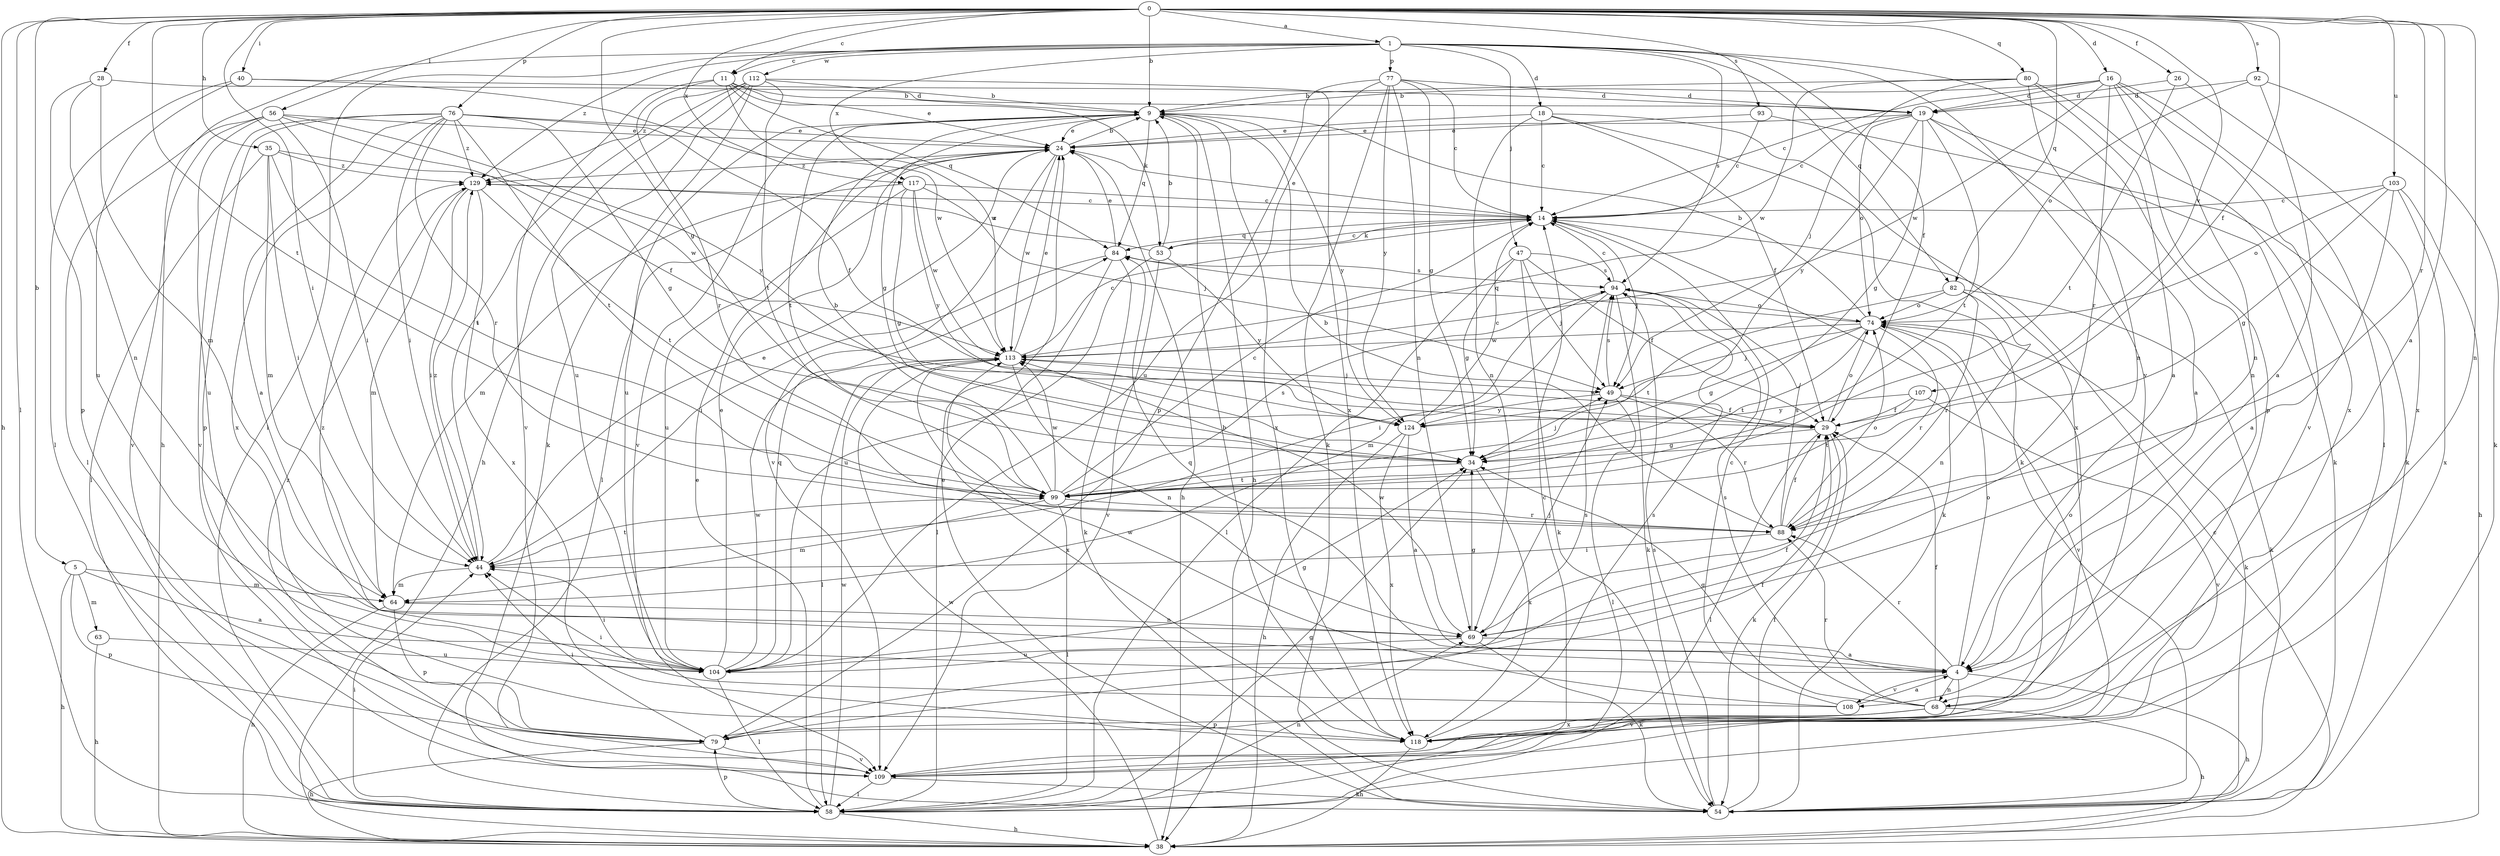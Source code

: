 strict digraph  {
0;
1;
4;
5;
9;
11;
14;
16;
18;
19;
24;
26;
28;
29;
34;
35;
38;
40;
44;
47;
49;
53;
54;
56;
58;
63;
64;
68;
69;
74;
76;
77;
79;
80;
82;
84;
88;
92;
93;
94;
99;
103;
104;
107;
108;
109;
112;
113;
117;
118;
124;
129;
0 -> 1  [label=a];
0 -> 4  [label=a];
0 -> 5  [label=b];
0 -> 9  [label=b];
0 -> 11  [label=c];
0 -> 16  [label=d];
0 -> 26  [label=f];
0 -> 28  [label=f];
0 -> 29  [label=f];
0 -> 34  [label=g];
0 -> 35  [label=h];
0 -> 38  [label=h];
0 -> 40  [label=i];
0 -> 44  [label=i];
0 -> 56  [label=l];
0 -> 58  [label=l];
0 -> 68  [label=n];
0 -> 76  [label=p];
0 -> 80  [label=q];
0 -> 82  [label=q];
0 -> 88  [label=r];
0 -> 92  [label=s];
0 -> 93  [label=s];
0 -> 99  [label=t];
0 -> 103  [label=u];
0 -> 107  [label=v];
0 -> 117  [label=x];
1 -> 11  [label=c];
1 -> 18  [label=d];
1 -> 29  [label=f];
1 -> 38  [label=h];
1 -> 47  [label=j];
1 -> 58  [label=l];
1 -> 68  [label=n];
1 -> 77  [label=p];
1 -> 82  [label=q];
1 -> 94  [label=s];
1 -> 108  [label=v];
1 -> 112  [label=w];
1 -> 117  [label=x];
1 -> 129  [label=z];
4 -> 38  [label=h];
4 -> 68  [label=n];
4 -> 74  [label=o];
4 -> 84  [label=q];
4 -> 88  [label=r];
4 -> 108  [label=v];
4 -> 109  [label=v];
5 -> 4  [label=a];
5 -> 38  [label=h];
5 -> 63  [label=m];
5 -> 64  [label=m];
5 -> 79  [label=p];
9 -> 24  [label=e];
9 -> 34  [label=g];
9 -> 38  [label=h];
9 -> 84  [label=q];
9 -> 99  [label=t];
9 -> 104  [label=u];
9 -> 109  [label=v];
9 -> 118  [label=x];
9 -> 124  [label=y];
11 -> 9  [label=b];
11 -> 24  [label=e];
11 -> 53  [label=k];
11 -> 84  [label=q];
11 -> 88  [label=r];
11 -> 109  [label=v];
11 -> 113  [label=w];
14 -> 24  [label=e];
14 -> 49  [label=j];
14 -> 53  [label=k];
14 -> 54  [label=k];
14 -> 84  [label=q];
16 -> 9  [label=b];
16 -> 14  [label=c];
16 -> 19  [label=d];
16 -> 58  [label=l];
16 -> 69  [label=n];
16 -> 79  [label=p];
16 -> 88  [label=r];
16 -> 113  [label=w];
16 -> 118  [label=x];
18 -> 14  [label=c];
18 -> 24  [label=e];
18 -> 29  [label=f];
18 -> 54  [label=k];
18 -> 69  [label=n];
18 -> 118  [label=x];
19 -> 4  [label=a];
19 -> 14  [label=c];
19 -> 24  [label=e];
19 -> 34  [label=g];
19 -> 54  [label=k];
19 -> 74  [label=o];
19 -> 99  [label=t];
19 -> 124  [label=y];
24 -> 9  [label=b];
24 -> 38  [label=h];
24 -> 58  [label=l];
24 -> 109  [label=v];
24 -> 113  [label=w];
24 -> 129  [label=z];
26 -> 19  [label=d];
26 -> 99  [label=t];
26 -> 118  [label=x];
28 -> 19  [label=d];
28 -> 64  [label=m];
28 -> 69  [label=n];
28 -> 79  [label=p];
29 -> 34  [label=g];
29 -> 54  [label=k];
29 -> 58  [label=l];
29 -> 74  [label=o];
29 -> 113  [label=w];
34 -> 49  [label=j];
34 -> 99  [label=t];
34 -> 118  [label=x];
35 -> 44  [label=i];
35 -> 58  [label=l];
35 -> 64  [label=m];
35 -> 99  [label=t];
35 -> 113  [label=w];
35 -> 129  [label=z];
38 -> 14  [label=c];
38 -> 113  [label=w];
40 -> 19  [label=d];
40 -> 58  [label=l];
40 -> 104  [label=u];
40 -> 113  [label=w];
44 -> 24  [label=e];
44 -> 64  [label=m];
44 -> 99  [label=t];
44 -> 129  [label=z];
47 -> 29  [label=f];
47 -> 34  [label=g];
47 -> 49  [label=j];
47 -> 54  [label=k];
47 -> 58  [label=l];
47 -> 94  [label=s];
49 -> 29  [label=f];
49 -> 58  [label=l];
49 -> 88  [label=r];
49 -> 94  [label=s];
49 -> 124  [label=y];
53 -> 9  [label=b];
53 -> 14  [label=c];
53 -> 104  [label=u];
53 -> 109  [label=v];
53 -> 124  [label=y];
53 -> 129  [label=z];
54 -> 24  [label=e];
54 -> 29  [label=f];
54 -> 94  [label=s];
56 -> 24  [label=e];
56 -> 29  [label=f];
56 -> 44  [label=i];
56 -> 58  [label=l];
56 -> 104  [label=u];
56 -> 109  [label=v];
56 -> 124  [label=y];
58 -> 24  [label=e];
58 -> 34  [label=g];
58 -> 38  [label=h];
58 -> 44  [label=i];
58 -> 69  [label=n];
58 -> 79  [label=p];
58 -> 113  [label=w];
63 -> 38  [label=h];
63 -> 104  [label=u];
64 -> 38  [label=h];
64 -> 69  [label=n];
64 -> 79  [label=p];
68 -> 29  [label=f];
68 -> 34  [label=g];
68 -> 38  [label=h];
68 -> 74  [label=o];
68 -> 79  [label=p];
68 -> 88  [label=r];
68 -> 94  [label=s];
68 -> 118  [label=x];
69 -> 4  [label=a];
69 -> 34  [label=g];
69 -> 49  [label=j];
69 -> 54  [label=k];
69 -> 104  [label=u];
69 -> 113  [label=w];
74 -> 9  [label=b];
74 -> 34  [label=g];
74 -> 49  [label=j];
74 -> 54  [label=k];
74 -> 84  [label=q];
74 -> 88  [label=r];
74 -> 99  [label=t];
74 -> 109  [label=v];
74 -> 113  [label=w];
76 -> 4  [label=a];
76 -> 24  [label=e];
76 -> 29  [label=f];
76 -> 34  [label=g];
76 -> 44  [label=i];
76 -> 79  [label=p];
76 -> 88  [label=r];
76 -> 99  [label=t];
76 -> 109  [label=v];
76 -> 118  [label=x];
76 -> 129  [label=z];
77 -> 14  [label=c];
77 -> 19  [label=d];
77 -> 34  [label=g];
77 -> 54  [label=k];
77 -> 69  [label=n];
77 -> 79  [label=p];
77 -> 104  [label=u];
77 -> 124  [label=y];
79 -> 29  [label=f];
79 -> 38  [label=h];
79 -> 44  [label=i];
79 -> 94  [label=s];
79 -> 109  [label=v];
80 -> 4  [label=a];
80 -> 9  [label=b];
80 -> 49  [label=j];
80 -> 69  [label=n];
80 -> 109  [label=v];
80 -> 113  [label=w];
82 -> 54  [label=k];
82 -> 69  [label=n];
82 -> 74  [label=o];
82 -> 88  [label=r];
82 -> 99  [label=t];
84 -> 24  [label=e];
84 -> 44  [label=i];
84 -> 54  [label=k];
84 -> 58  [label=l];
84 -> 94  [label=s];
88 -> 9  [label=b];
88 -> 29  [label=f];
88 -> 44  [label=i];
88 -> 74  [label=o];
88 -> 94  [label=s];
92 -> 4  [label=a];
92 -> 19  [label=d];
92 -> 54  [label=k];
92 -> 74  [label=o];
93 -> 14  [label=c];
93 -> 24  [label=e];
93 -> 54  [label=k];
94 -> 14  [label=c];
94 -> 44  [label=i];
94 -> 54  [label=k];
94 -> 64  [label=m];
94 -> 74  [label=o];
99 -> 9  [label=b];
99 -> 14  [label=c];
99 -> 58  [label=l];
99 -> 64  [label=m];
99 -> 88  [label=r];
99 -> 94  [label=s];
99 -> 113  [label=w];
103 -> 4  [label=a];
103 -> 14  [label=c];
103 -> 34  [label=g];
103 -> 38  [label=h];
103 -> 74  [label=o];
103 -> 118  [label=x];
104 -> 24  [label=e];
104 -> 29  [label=f];
104 -> 34  [label=g];
104 -> 44  [label=i];
104 -> 58  [label=l];
104 -> 84  [label=q];
104 -> 113  [label=w];
104 -> 129  [label=z];
107 -> 29  [label=f];
107 -> 99  [label=t];
107 -> 109  [label=v];
107 -> 124  [label=y];
108 -> 4  [label=a];
108 -> 14  [label=c];
108 -> 44  [label=i];
108 -> 113  [label=w];
109 -> 14  [label=c];
109 -> 54  [label=k];
109 -> 58  [label=l];
109 -> 129  [label=z];
112 -> 9  [label=b];
112 -> 38  [label=h];
112 -> 44  [label=i];
112 -> 54  [label=k];
112 -> 99  [label=t];
112 -> 104  [label=u];
112 -> 118  [label=x];
112 -> 129  [label=z];
113 -> 14  [label=c];
113 -> 24  [label=e];
113 -> 49  [label=j];
113 -> 58  [label=l];
113 -> 69  [label=n];
113 -> 118  [label=x];
117 -> 14  [label=c];
117 -> 34  [label=g];
117 -> 49  [label=j];
117 -> 64  [label=m];
117 -> 104  [label=u];
117 -> 113  [label=w];
117 -> 124  [label=y];
118 -> 9  [label=b];
118 -> 38  [label=h];
118 -> 94  [label=s];
124 -> 4  [label=a];
124 -> 14  [label=c];
124 -> 38  [label=h];
124 -> 118  [label=x];
129 -> 14  [label=c];
129 -> 44  [label=i];
129 -> 64  [label=m];
129 -> 99  [label=t];
129 -> 118  [label=x];
}
